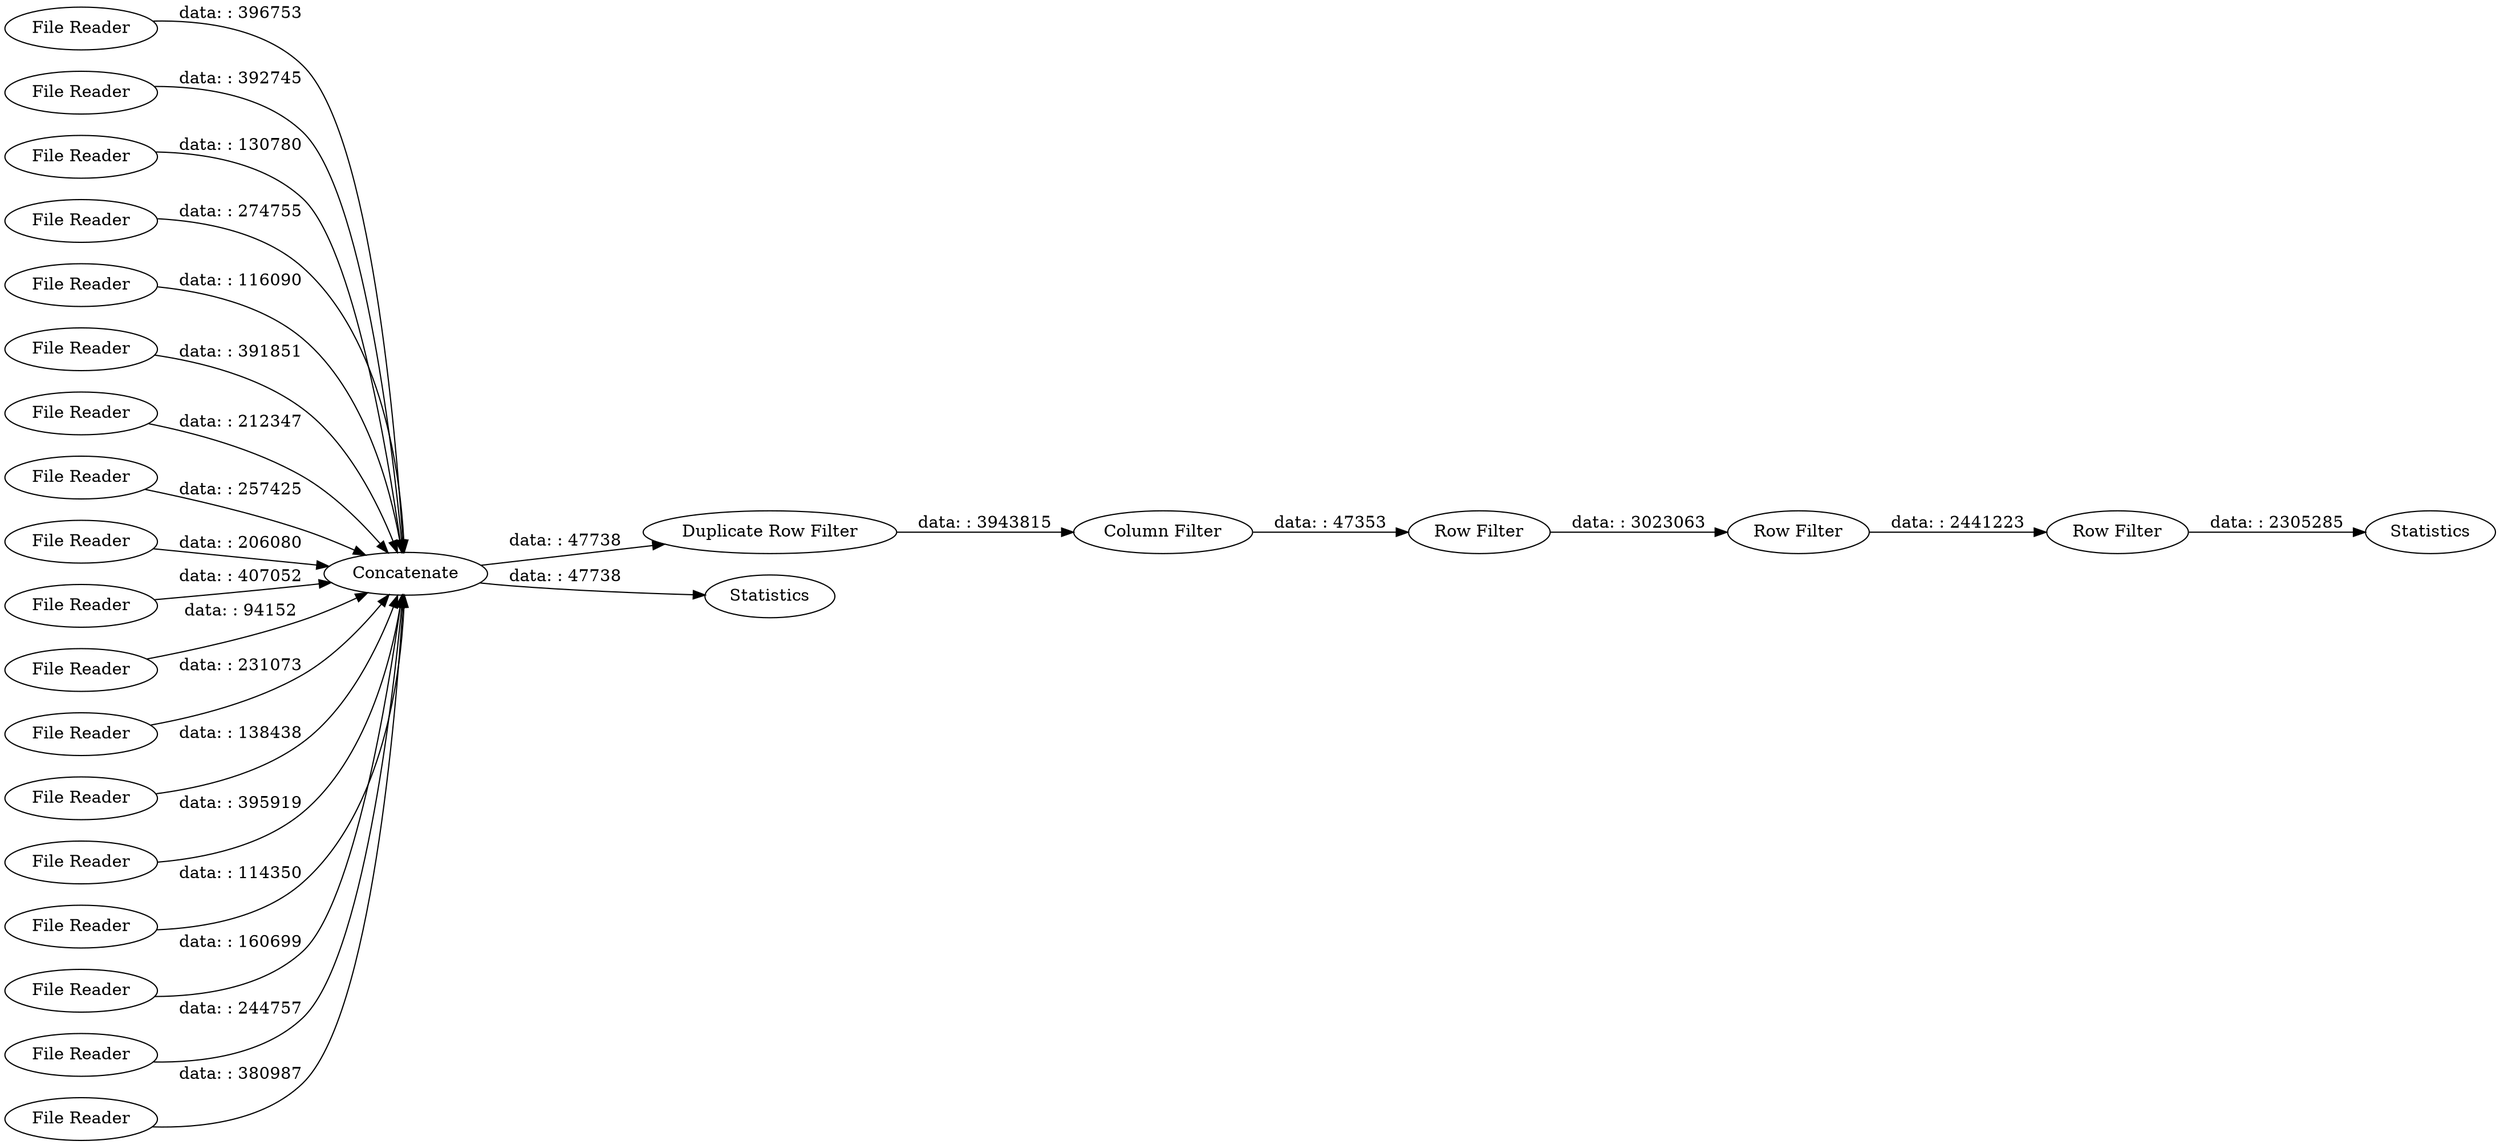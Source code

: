 digraph {
	"8917988470373582749_37" [label="File Reader"]
	"8917988470373582749_32" [label="File Reader"]
	"8917988470373582749_26" [label="File Reader"]
	"8917988470373582749_22" [label="File Reader"]
	"8917988470373582749_23" [label="File Reader"]
	"8917988470373582749_30" [label="File Reader"]
	"8917988470373582749_21" [label="File Reader"]
	"8917988470373582749_46" [label="Row Filter"]
	"8917988470373582749_43" [label=Statistics]
	"8917988470373582749_41" [label="Duplicate Row Filter"]
	"8917988470373582749_34" [label="File Reader"]
	"8917988470373582749_20" [label="File Reader"]
	"8917988470373582749_33" [label="File Reader"]
	"8917988470373582749_42" [label="Column Filter"]
	"8917988470373582749_24" [label="File Reader"]
	"8917988470373582749_44" [label="Row Filter"]
	"8917988470373582749_39" [label=Concatenate]
	"8917988470373582749_29" [label="File Reader"]
	"8917988470373582749_27" [label="File Reader"]
	"8917988470373582749_31" [label="File Reader"]
	"8917988470373582749_35" [label="File Reader"]
	"8917988470373582749_28" [label="File Reader"]
	"8917988470373582749_45" [label="Row Filter"]
	"8917988470373582749_25" [label="File Reader"]
	"8917988470373582749_40" [label=Statistics]
	"8917988470373582749_36" [label="File Reader"]
	"8917988470373582749_39" -> "8917988470373582749_40" [label="data: : 47738"]
	"8917988470373582749_41" -> "8917988470373582749_42" [label="data: : 3943815"]
	"8917988470373582749_42" -> "8917988470373582749_46" [label="data: : 47353"]
	"8917988470373582749_44" -> "8917988470373582749_45" [label="data: : 2441223"]
	"8917988470373582749_30" -> "8917988470373582749_39" [label="data: : 391851"]
	"8917988470373582749_29" -> "8917988470373582749_39" [label="data: : 231073"]
	"8917988470373582749_34" -> "8917988470373582749_39" [label="data: : 257425"]
	"8917988470373582749_21" -> "8917988470373582749_39" [label="data: : 212347"]
	"8917988470373582749_32" -> "8917988470373582749_39" [label="data: : 392745"]
	"8917988470373582749_28" -> "8917988470373582749_39" [label="data: : 160699"]
	"8917988470373582749_27" -> "8917988470373582749_39" [label="data: : 138438"]
	"8917988470373582749_35" -> "8917988470373582749_39" [label="data: : 114350"]
	"8917988470373582749_23" -> "8917988470373582749_39" [label="data: : 116090"]
	"8917988470373582749_31" -> "8917988470373582749_39" [label="data: : 395919"]
	"8917988470373582749_24" -> "8917988470373582749_39" [label="data: : 94152"]
	"8917988470373582749_33" -> "8917988470373582749_39" [label="data: : 407052"]
	"8917988470373582749_45" -> "8917988470373582749_43" [label="data: : 2305285"]
	"8917988470373582749_36" -> "8917988470373582749_39" [label="data: : 380987"]
	"8917988470373582749_39" -> "8917988470373582749_41" [label="data: : 47738"]
	"8917988470373582749_22" -> "8917988470373582749_39" [label="data: : 274755"]
	"8917988470373582749_26" -> "8917988470373582749_39" [label="data: : 130780"]
	"8917988470373582749_46" -> "8917988470373582749_44" [label="data: : 3023063"]
	"8917988470373582749_25" -> "8917988470373582749_39" [label="data: : 244757"]
	"8917988470373582749_20" -> "8917988470373582749_39" [label="data: : 206080"]
	"8917988470373582749_37" -> "8917988470373582749_39" [label="data: : 396753"]
	rankdir=LR
}
